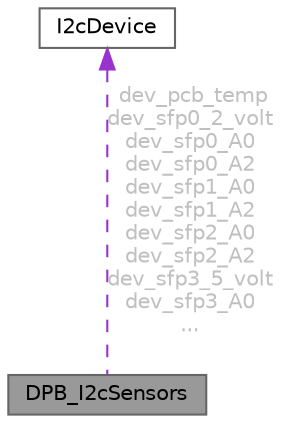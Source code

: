 digraph "DPB_I2cSensors"
{
 // LATEX_PDF_SIZE
  bgcolor="transparent";
  edge [fontname=Helvetica,fontsize=10,labelfontname=Helvetica,labelfontsize=10];
  node [fontname=Helvetica,fontsize=10,shape=box,height=0.2,width=0.4];
  Node1 [id="Node000001",label="DPB_I2cSensors",height=0.2,width=0.4,color="gray40", fillcolor="grey60", style="filled", fontcolor="black",tooltip=" "];
  Node2 -> Node1 [id="edge1_Node000001_Node000002",dir="back",color="darkorchid3",style="dashed",tooltip=" ",label=" dev_pcb_temp\ndev_sfp0_2_volt\ndev_sfp0_A0\ndev_sfp0_A2\ndev_sfp1_A0\ndev_sfp1_A2\ndev_sfp2_A0\ndev_sfp2_A2\ndev_sfp3_5_volt\ndev_sfp3_A0\n...",fontcolor="grey" ];
  Node2 [id="Node000002",label="I2cDevice",height=0.2,width=0.4,color="gray40", fillcolor="white", style="filled",URL="$struct_i2c_device.html",tooltip=" "];
}
